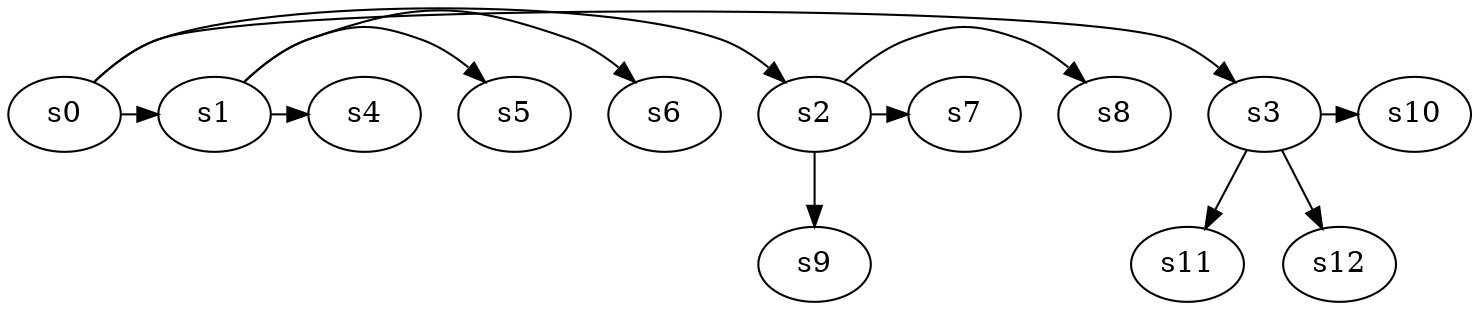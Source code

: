 digraph game_0388_branch_3_3 {
    s0 [name="s0", player=1];
    s1 [name="s1", player=1];
    s2 [name="s2", player=1];
    s3 [name="s3", player=0];
    s4 [name="s4", player=1];
    s5 [name="s5", player=0, target=1];
    s6 [name="s6", player=1];
    s7 [name="s7", player=0];
    s8 [name="s8", player=0, target=1];
    s9 [name="s9", player=1, target=1];
    s10 [name="s10", player=1, target=1];
    s11 [name="s11", player=0];
    s12 [name="s12", player=0, target=1];

    s0 -> s1 [constraint="time % 2 == 0 || time % 4 == 1"];
    s0 -> s2 [constraint="time == 2"];
    s0 -> s3 [constraint="time == 5 || time == 12 || time == 14"];
    s1 -> s4 [constraint="time % 2 == 1"];
    s1 -> s5 [constraint="time == 9 || time == 10 || time == 11 || time == 14"];
    s1 -> s6 [constraint="time % 5 == 2"];
    s2 -> s7 [constraint="time % 2 == 0 || time % 4 == 1"];
    s2 -> s8 [constraint="!(time % 4 == 0)"];
    s2 -> s9;
    s3 -> s10 [constraint="!(time % 5 == 0)"];
    s3 -> s11;
    s3 -> s12;
}

